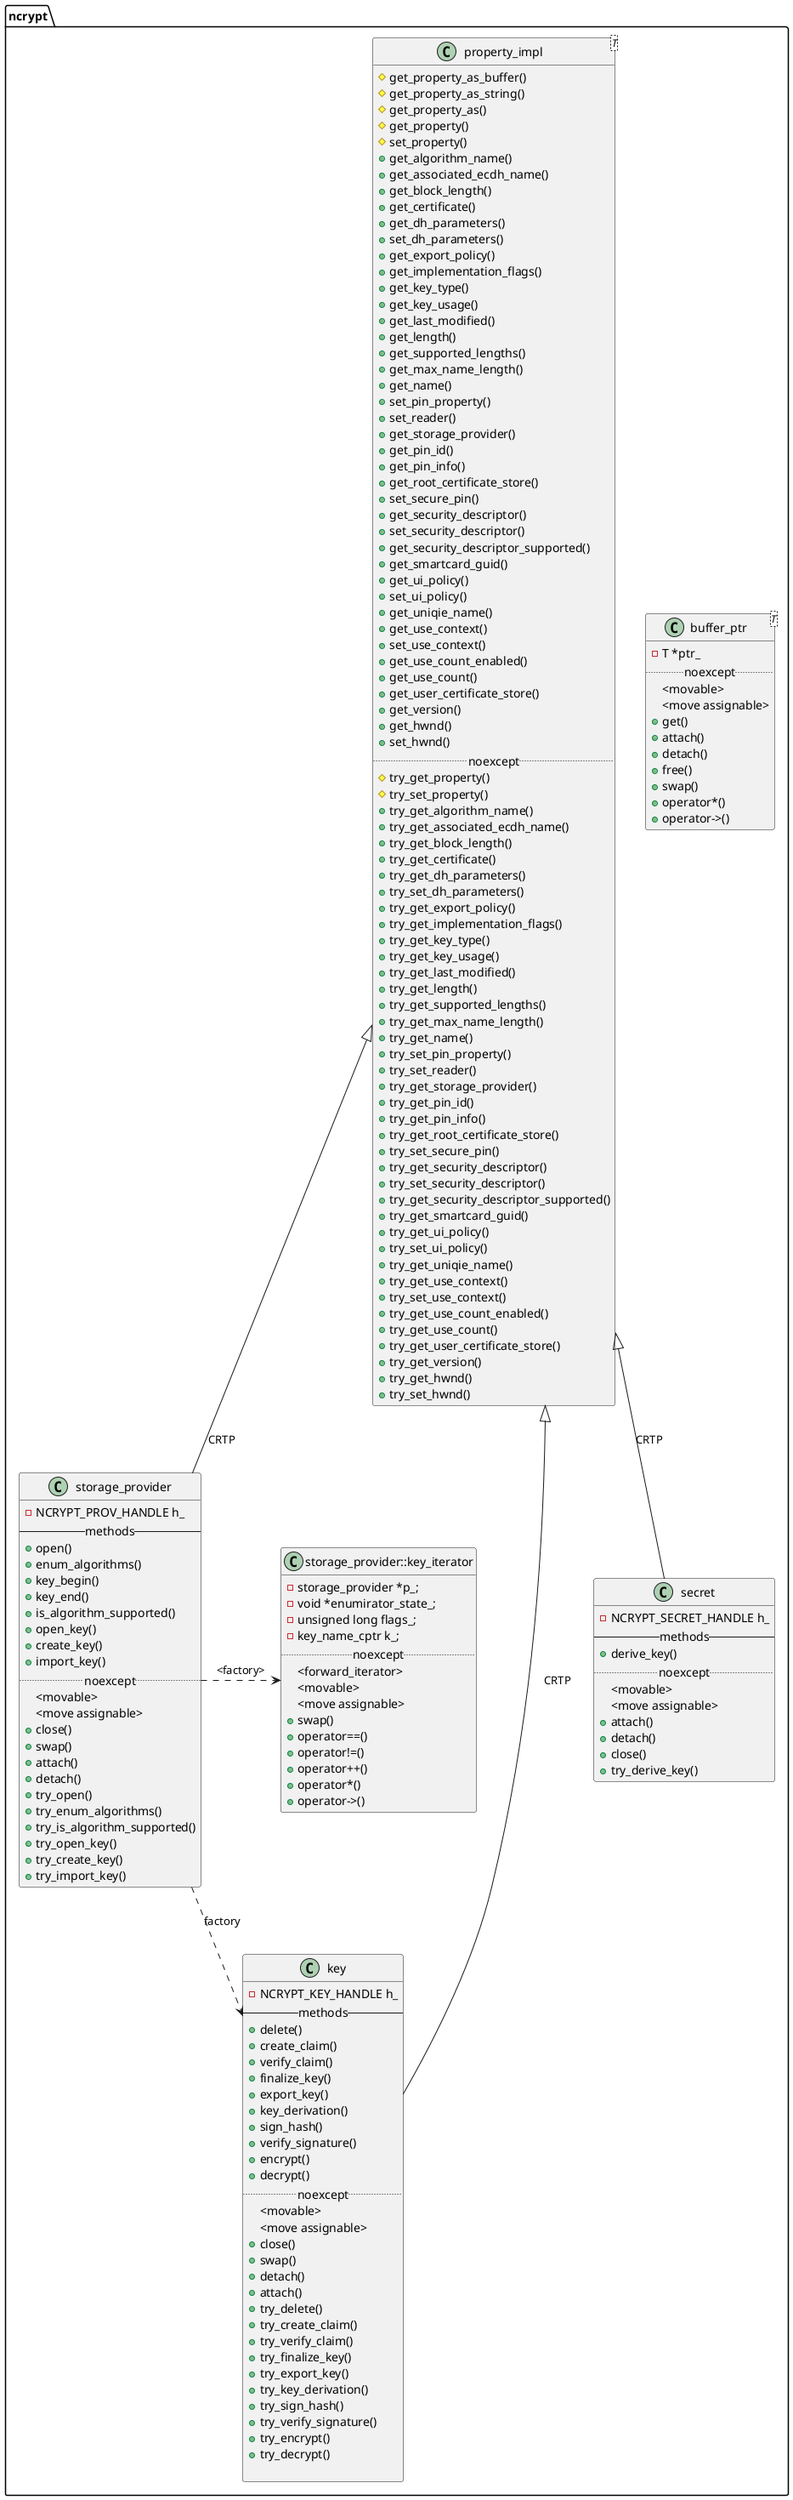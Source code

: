 @startuml

hide empty members
'hide members

namespace ncrypt {

!if $inclide_notes == "y"
    note as Note2
        Utility functions:
        
        is_key_handle
    end note
!endif

    class buffer_ptr <T>{
        -T *ptr_
        ..noexcept..
        <movable>
        <move assignable>
        +get()
        +attach()
        +detach()
        +free()
        +swap()
        +operator*()
        +operator->()
    }

    class storage_provider {
        -NCRYPT_PROV_HANDLE h_
        --methods--
        +open()
        +enum_algorithms()
        +key_begin()
        +key_end()
        +is_algorithm_supported()
        +open_key()
        +create_key()
        +import_key()
        ..noexcept..
        <movable>
        <move assignable>
        +close()
        +swap()
        +attach()
        +detach()
        +try_open()
        +try_enum_algorithms()
        +try_is_algorithm_supported()
        +try_open_key()
        +try_create_key()
        +try_import_key()
    }

!if $inclide_notes == "y"
    note as Note6
        Use enumirators if you need to
        discover algorithm providers:
        
        try_enum_providers
        enum_providers
        
        Each numiration function returns
        a typed buffer. You can use
        bcrypt::for_each and bcrypt::find_first
        helper algorithms to enumirate elements
    end note
    Note6 .left. storage_provider
!endif

    class storage_provider::key_iterator {
        -storage_provider *p_;
        -void *enumirator_state_;
        -unsigned long flags_;
        -key_name_cptr k_;
        ..noexcept..
        <forward_iterator>
        <movable>
        <move assignable>
        +swap()
        +operator==()
        +operator!=()
        +operator++()
        +operator*()
        +operator->()
    }

    storage_provider::key_iterator <.left. storage_provider : <factory>
!if $inclide_notes == "y"
    note on link: key_begin()\nkey_end()
!endif

    class key {
        -NCRYPT_KEY_HANDLE h_
        --methods--
        +delete()
        +create_claim()
        +verify_claim()
        +finalize_key()
        +export_key()
        +key_derivation()
        +sign_hash()
        +verify_signature()
        +encrypt()
        +decrypt()
        ..noexcept..
        <movable>
        <move assignable>
        +close()
        +swap()
        +detach()
        +attach()
        +try_delete()
        +try_create_claim()
        +try_verify_claim()
        +try_finalize_key()
        +try_export_key()
        +try_key_derivation()
        +try_sign_hash()
        +try_verify_signature()
        +try_encrypt()
        +try_decrypt()

    }

    class secret {
        -NCRYPT_SECRET_HANDLE h_
        --methods--
        +derive_key()
        ..noexcept..
        <movable>
        <move assignable>
        +attach()
        +detach()
        +close()
        +try_derive_key()
    }

!if $inclide_notes == "y"
    note as Note5 
        Constructed using free standing
        factory functions:
        
        try_create_secret
        create_secret
    end note
    Note5 .up. secret
!endif

    class property_impl <T> {
        #get_property_as_buffer()
        #get_property_as_string()
        #get_property_as()
        #get_property()
        #set_property()
        +get_algorithm_name()
        +get_associated_ecdh_name()
        +get_block_length()
        +get_certificate()
        +get_dh_parameters()
        +set_dh_parameters()
        +get_export_policy()
        +get_implementation_flags()
        +get_key_type()
        +get_key_usage()
        +get_last_modified()
        +get_length()
        +get_supported_lengths()
        +get_max_name_length()
        +get_name()
        +set_pin_property()
        +set_reader()
        +get_storage_provider()
        +get_pin_id()
        +get_pin_info()
        +get_root_certificate_store()
        +set_secure_pin()
        +get_security_descriptor()
        +set_security_descriptor()
        +get_security_descriptor_supported()
        +get_smartcard_guid()
        +get_ui_policy()
        +set_ui_policy()
        +get_uniqie_name()
        +get_use_context()
        +set_use_context()
        +get_use_count_enabled()
        +get_use_count()
        +get_user_certificate_store()
        +get_version()
        +get_hwnd()
        +set_hwnd()
        ..noexcept..
        #try_get_property()
        #try_set_property()
        +try_get_algorithm_name()
        +try_get_associated_ecdh_name()
        +try_get_block_length()
        +try_get_certificate()
        +try_get_dh_parameters()
        +try_set_dh_parameters()
        +try_get_export_policy()
        +try_get_implementation_flags()
        +try_get_key_type()
        +try_get_key_usage()
        +try_get_last_modified()
        +try_get_length()
        +try_get_supported_lengths()
        +try_get_max_name_length()
        +try_get_name()
        +try_set_pin_property()
        +try_set_reader()
        +try_get_storage_provider()
        +try_get_pin_id()
        +try_get_pin_info()
        +try_get_root_certificate_store()
        +try_set_secure_pin()
        +try_get_security_descriptor()
        +try_set_security_descriptor()
        +try_get_security_descriptor_supported()
        +try_get_smartcard_guid()
        +try_get_ui_policy()
        +try_set_ui_policy()
        +try_get_uniqie_name()
        +try_get_use_context()
        +try_set_use_context()
        +try_get_use_count_enabled()
        +try_get_use_count()
        +try_get_user_certificate_store()
        +try_get_version()
        +try_get_hwnd()
        +try_set_hwnd()
    }

    storage_provider ..> key : factory

    property_impl <|-- storage_provider : CRTP
    property_impl <|-- key : CRTP
    property_impl <|-- secret : CRTP
}

@enduml